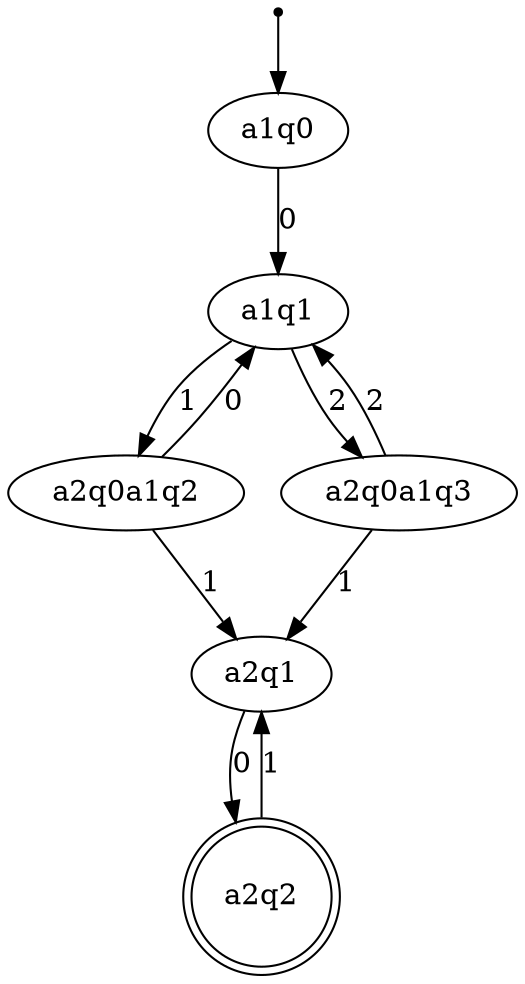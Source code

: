 digraph {
inic[shape=point];
inic->a1q0;
a1q1->a2q0a1q2[label="1"];
a1q1->a2q0a1q3[label="2"];
a2q0a1q3->a2q1[label="1"];
a2q0a1q2->a1q1[label="0"];
a2q0a1q2->a2q1[label="1"];
a1q0->a1q1[label="0"];
a2q0a1q3->a1q1[label="2"];
a2q2->a2q1[label="1"];
a2q1->a2q2[label="0"];

a2q2[shape=doublecircle];
}